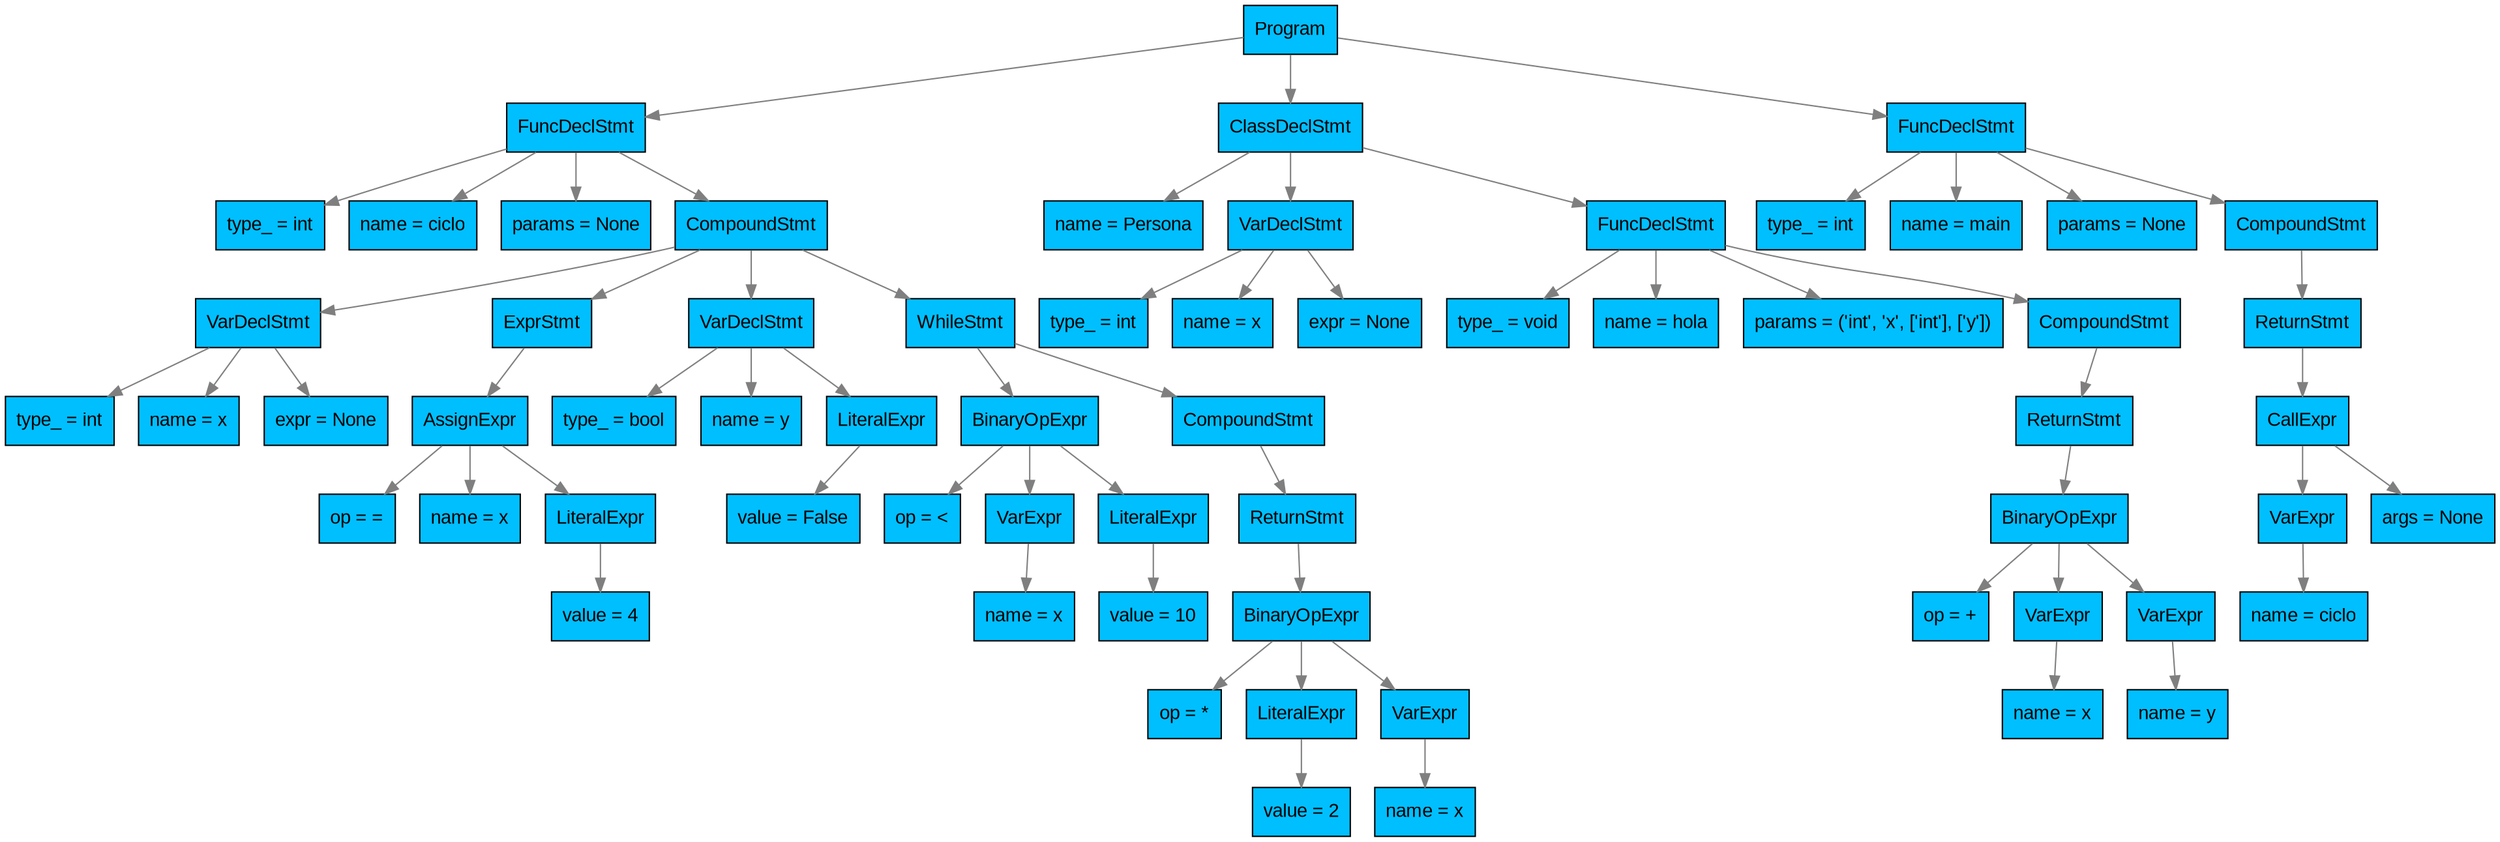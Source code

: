 digraph G {
    node [style=filled, fillcolor=deepskyblue, shape=box, fontname=Arial, color=black];
    edge [color=gray50];
node0 [label="Program"];
node1 [label="FuncDeclStmt"];
node0 -> node1;
node2 [label="type_ = int"];
node1 -> node2;
node3 [label="name = ciclo"];
node1 -> node3;
node4 [label="params = None"];
node1 -> node4;
node5 [label="CompoundStmt"];
node1 -> node5;
node6 [label="VarDeclStmt"];
node5 -> node6;
node7 [label="type_ = int"];
node6 -> node7;
node8 [label="name = x"];
node6 -> node8;
node9 [label="expr = None"];
node6 -> node9;
node10 [label="ExprStmt"];
node5 -> node10;
node11 [label="AssignExpr"];
node10 -> node11;
node12 [label="op = ="];
node11 -> node12;
node13 [label="name = x"];
node11 -> node13;
node14 [label="LiteralExpr"];
node11 -> node14;
node15 [label="value = 4"];
node14 -> node15;
node16 [label="VarDeclStmt"];
node5 -> node16;
node17 [label="type_ = bool"];
node16 -> node17;
node18 [label="name = y"];
node16 -> node18;
node19 [label="LiteralExpr"];
node16 -> node19;
node20 [label="value = False"];
node19 -> node20;
node21 [label="WhileStmt"];
node5 -> node21;
node22 [label="BinaryOpExpr"];
node21 -> node22;
node23 [label="op = <"];
node22 -> node23;
node24 [label="VarExpr"];
node22 -> node24;
node25 [label="name = x"];
node24 -> node25;
node26 [label="LiteralExpr"];
node22 -> node26;
node27 [label="value = 10"];
node26 -> node27;
node28 [label="CompoundStmt"];
node21 -> node28;
node29 [label="ReturnStmt"];
node28 -> node29;
node30 [label="BinaryOpExpr"];
node29 -> node30;
node31 [label="op = *"];
node30 -> node31;
node32 [label="LiteralExpr"];
node30 -> node32;
node33 [label="value = 2"];
node32 -> node33;
node34 [label="VarExpr"];
node30 -> node34;
node35 [label="name = x"];
node34 -> node35;
node36 [label="ClassDeclStmt"];
node0 -> node36;
node37 [label="name = Persona"];
node36 -> node37;
node38 [label="VarDeclStmt"];
node36 -> node38;
node39 [label="type_ = int"];
node38 -> node39;
node40 [label="name = x"];
node38 -> node40;
node41 [label="expr = None"];
node38 -> node41;
node42 [label="FuncDeclStmt"];
node36 -> node42;
node43 [label="type_ = void"];
node42 -> node43;
node44 [label="name = hola"];
node42 -> node44;
node45 [label="params = ('int', 'x', ['int'], ['y'])"];
node42 -> node45;
node46 [label="CompoundStmt"];
node42 -> node46;
node47 [label="ReturnStmt"];
node46 -> node47;
node48 [label="BinaryOpExpr"];
node47 -> node48;
node49 [label="op = +"];
node48 -> node49;
node50 [label="VarExpr"];
node48 -> node50;
node51 [label="name = x"];
node50 -> node51;
node52 [label="VarExpr"];
node48 -> node52;
node53 [label="name = y"];
node52 -> node53;
node54 [label="FuncDeclStmt"];
node0 -> node54;
node55 [label="type_ = int"];
node54 -> node55;
node56 [label="name = main"];
node54 -> node56;
node57 [label="params = None"];
node54 -> node57;
node58 [label="CompoundStmt"];
node54 -> node58;
node59 [label="ReturnStmt"];
node58 -> node59;
node60 [label="CallExpr"];
node59 -> node60;
node61 [label="VarExpr"];
node60 -> node61;
node62 [label="name = ciclo"];
node61 -> node62;
node63 [label="args = None"];
node60 -> node63;
}
